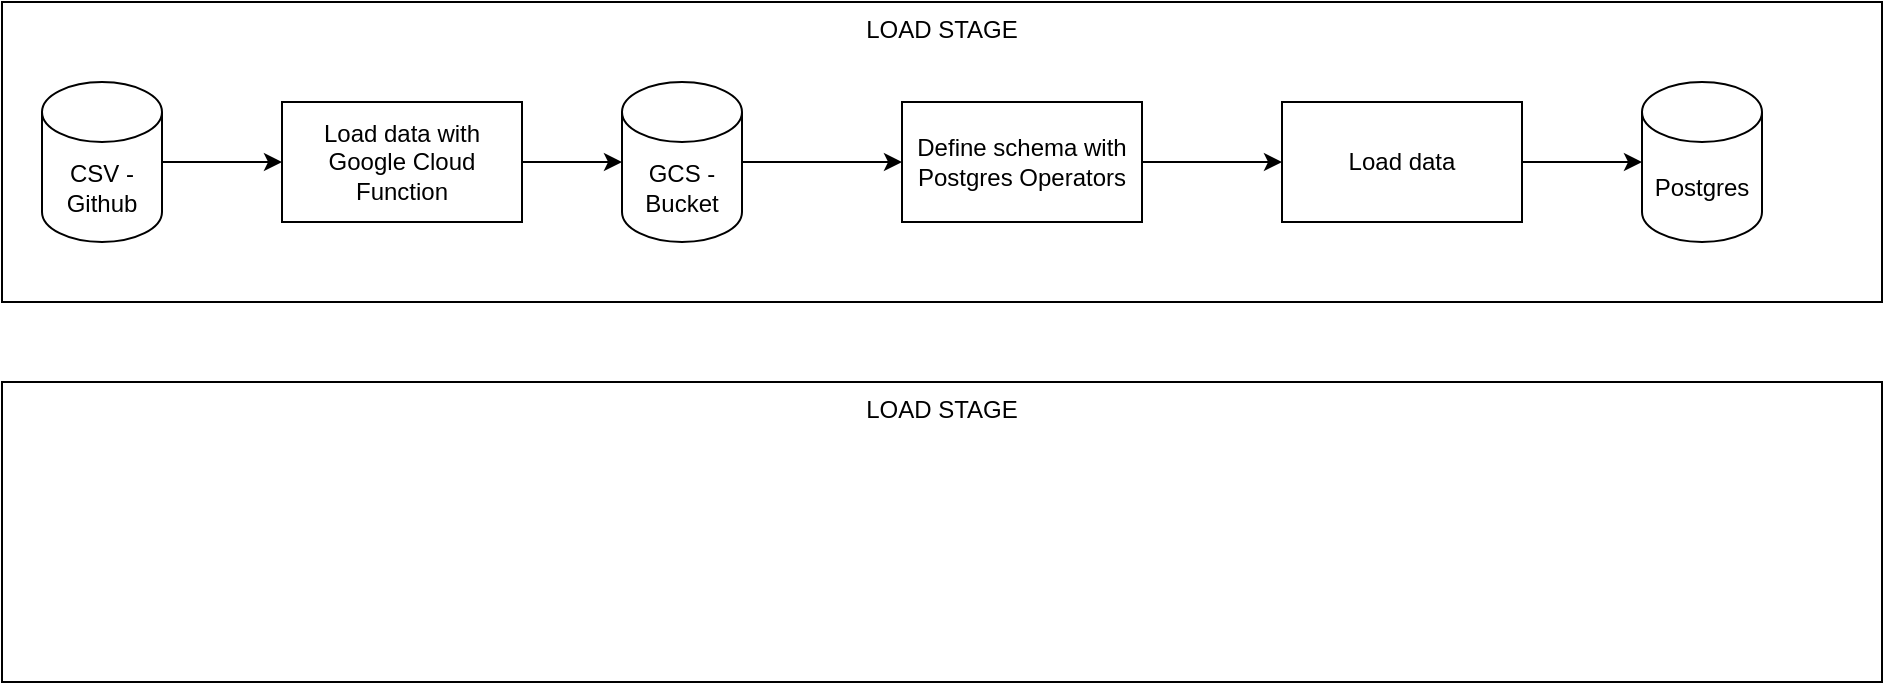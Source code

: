 <mxfile>
    <diagram id="trrX7Ss8hSxlRYghYTus" name="Page-1">
        <mxGraphModel dx="1978" dy="750" grid="1" gridSize="10" guides="1" tooltips="1" connect="1" arrows="1" fold="1" page="1" pageScale="1" pageWidth="827" pageHeight="1169" math="0" shadow="0">
            <root>
                <mxCell id="0"/>
                <mxCell id="1" parent="0"/>
                <mxCell id="19" value="LOAD STAGE" style="rounded=0;whiteSpace=wrap;html=1;verticalAlign=top;" vertex="1" parent="1">
                    <mxGeometry x="-300" y="220" width="940" height="150" as="geometry"/>
                </mxCell>
                <mxCell id="7" style="edgeStyle=orthogonalEdgeStyle;rounded=0;orthogonalLoop=1;jettySize=auto;html=1;" parent="1" source="2" target="6" edge="1">
                    <mxGeometry relative="1" as="geometry"/>
                </mxCell>
                <mxCell id="2" value="Define schema with Postgres Operators" style="rounded=0;whiteSpace=wrap;html=1;" parent="1" vertex="1">
                    <mxGeometry x="150" y="270" width="120" height="60" as="geometry"/>
                </mxCell>
                <mxCell id="3" value="Postgres" style="shape=cylinder3;whiteSpace=wrap;html=1;boundedLbl=1;backgroundOutline=1;size=15;" parent="1" vertex="1">
                    <mxGeometry x="520" y="260" width="60" height="80" as="geometry"/>
                </mxCell>
                <mxCell id="13" style="edgeStyle=orthogonalEdgeStyle;rounded=0;orthogonalLoop=1;jettySize=auto;html=1;exitX=1;exitY=0.5;exitDx=0;exitDy=0;entryX=0;entryY=0.5;entryDx=0;entryDy=0;entryPerimeter=0;" parent="1" source="6" target="3" edge="1">
                    <mxGeometry relative="1" as="geometry"/>
                </mxCell>
                <mxCell id="6" value="Load data" style="rounded=0;whiteSpace=wrap;html=1;" parent="1" vertex="1">
                    <mxGeometry x="340" y="270" width="120" height="60" as="geometry"/>
                </mxCell>
                <mxCell id="9" style="edgeStyle=orthogonalEdgeStyle;rounded=0;orthogonalLoop=1;jettySize=auto;html=1;entryX=0;entryY=0.5;entryDx=0;entryDy=0;exitX=1;exitY=0.5;exitDx=0;exitDy=0;exitPerimeter=0;" parent="1" source="15" target="2" edge="1">
                    <mxGeometry relative="1" as="geometry">
                        <mxPoint x="100" y="300" as="sourcePoint"/>
                    </mxGeometry>
                </mxCell>
                <mxCell id="17" style="edgeStyle=orthogonalEdgeStyle;rounded=0;orthogonalLoop=1;jettySize=auto;html=1;entryX=0;entryY=0.5;entryDx=0;entryDy=0;" edge="1" parent="1" source="14" target="16">
                    <mxGeometry relative="1" as="geometry"/>
                </mxCell>
                <mxCell id="14" value="CSV - Github" style="shape=cylinder3;whiteSpace=wrap;html=1;boundedLbl=1;backgroundOutline=1;size=15;" vertex="1" parent="1">
                    <mxGeometry x="-280" y="260" width="60" height="80" as="geometry"/>
                </mxCell>
                <mxCell id="15" value="GCS - Bucket" style="shape=cylinder3;whiteSpace=wrap;html=1;boundedLbl=1;backgroundOutline=1;size=15;" vertex="1" parent="1">
                    <mxGeometry x="10" y="260" width="60" height="80" as="geometry"/>
                </mxCell>
                <mxCell id="18" style="edgeStyle=orthogonalEdgeStyle;rounded=0;orthogonalLoop=1;jettySize=auto;html=1;entryX=0;entryY=0.5;entryDx=0;entryDy=0;entryPerimeter=0;" edge="1" parent="1" source="16" target="15">
                    <mxGeometry relative="1" as="geometry"/>
                </mxCell>
                <mxCell id="16" value="Load data with&lt;br&gt;Google Cloud Function" style="rounded=0;whiteSpace=wrap;html=1;" vertex="1" parent="1">
                    <mxGeometry x="-160" y="270" width="120" height="60" as="geometry"/>
                </mxCell>
                <mxCell id="20" value="LOAD STAGE" style="rounded=0;whiteSpace=wrap;html=1;verticalAlign=top;" vertex="1" parent="1">
                    <mxGeometry x="-300" y="410" width="940" height="150" as="geometry"/>
                </mxCell>
            </root>
        </mxGraphModel>
    </diagram>
</mxfile>